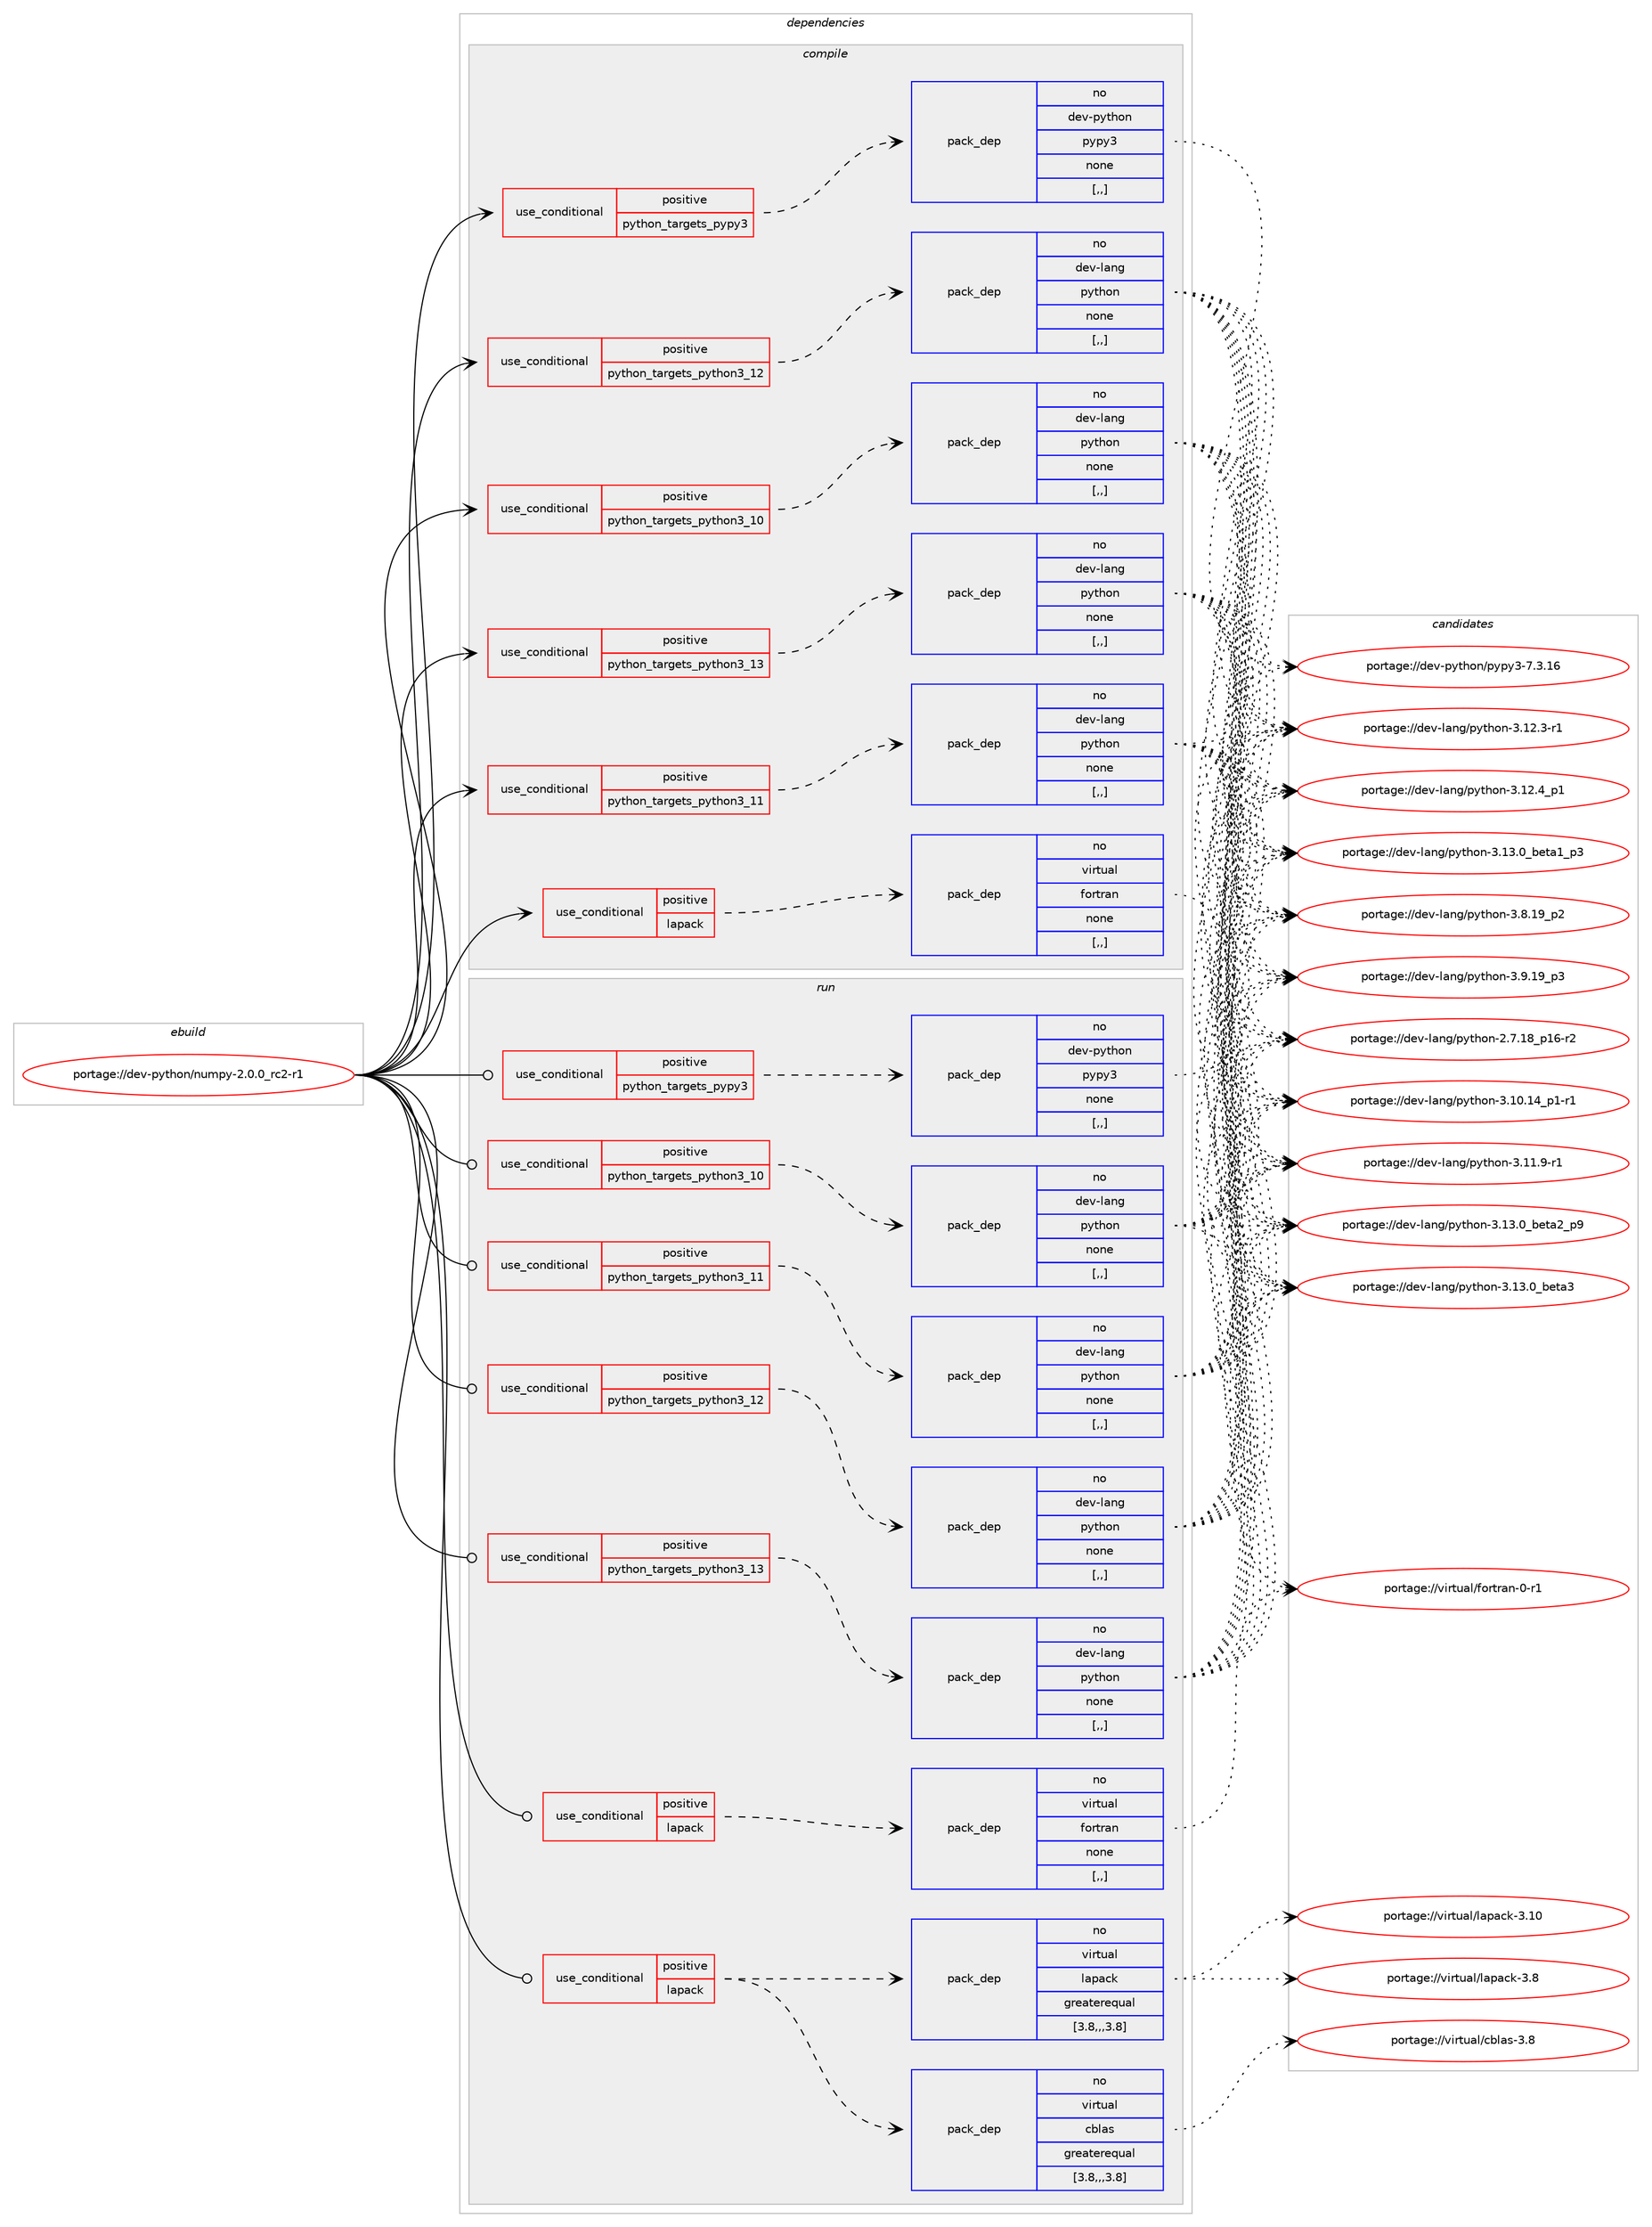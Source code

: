 digraph prolog {

# *************
# Graph options
# *************

newrank=true;
concentrate=true;
compound=true;
graph [rankdir=LR,fontname=Helvetica,fontsize=10,ranksep=1.5];#, ranksep=2.5, nodesep=0.2];
edge  [arrowhead=vee];
node  [fontname=Helvetica,fontsize=10];

# **********
# The ebuild
# **********

subgraph cluster_leftcol {
color=gray;
rank=same;
label=<<i>ebuild</i>>;
id [label="portage://dev-python/numpy-2.0.0_rc2-r1", color=red, width=4, href="../dev-python/numpy-2.0.0_rc2-r1.svg"];
}

# ****************
# The dependencies
# ****************

subgraph cluster_midcol {
color=gray;
label=<<i>dependencies</i>>;
subgraph cluster_compile {
fillcolor="#eeeeee";
style=filled;
label=<<i>compile</i>>;
subgraph cond34389 {
dependency149275 [label=<<TABLE BORDER="0" CELLBORDER="1" CELLSPACING="0" CELLPADDING="4"><TR><TD ROWSPAN="3" CELLPADDING="10">use_conditional</TD></TR><TR><TD>positive</TD></TR><TR><TD>lapack</TD></TR></TABLE>>, shape=none, color=red];
subgraph pack113671 {
dependency149276 [label=<<TABLE BORDER="0" CELLBORDER="1" CELLSPACING="0" CELLPADDING="4" WIDTH="220"><TR><TD ROWSPAN="6" CELLPADDING="30">pack_dep</TD></TR><TR><TD WIDTH="110">no</TD></TR><TR><TD>virtual</TD></TR><TR><TD>fortran</TD></TR><TR><TD>none</TD></TR><TR><TD>[,,]</TD></TR></TABLE>>, shape=none, color=blue];
}
dependency149275:e -> dependency149276:w [weight=20,style="dashed",arrowhead="vee"];
}
id:e -> dependency149275:w [weight=20,style="solid",arrowhead="vee"];
subgraph cond34390 {
dependency149277 [label=<<TABLE BORDER="0" CELLBORDER="1" CELLSPACING="0" CELLPADDING="4"><TR><TD ROWSPAN="3" CELLPADDING="10">use_conditional</TD></TR><TR><TD>positive</TD></TR><TR><TD>python_targets_pypy3</TD></TR></TABLE>>, shape=none, color=red];
subgraph pack113672 {
dependency149278 [label=<<TABLE BORDER="0" CELLBORDER="1" CELLSPACING="0" CELLPADDING="4" WIDTH="220"><TR><TD ROWSPAN="6" CELLPADDING="30">pack_dep</TD></TR><TR><TD WIDTH="110">no</TD></TR><TR><TD>dev-python</TD></TR><TR><TD>pypy3</TD></TR><TR><TD>none</TD></TR><TR><TD>[,,]</TD></TR></TABLE>>, shape=none, color=blue];
}
dependency149277:e -> dependency149278:w [weight=20,style="dashed",arrowhead="vee"];
}
id:e -> dependency149277:w [weight=20,style="solid",arrowhead="vee"];
subgraph cond34391 {
dependency149279 [label=<<TABLE BORDER="0" CELLBORDER="1" CELLSPACING="0" CELLPADDING="4"><TR><TD ROWSPAN="3" CELLPADDING="10">use_conditional</TD></TR><TR><TD>positive</TD></TR><TR><TD>python_targets_python3_10</TD></TR></TABLE>>, shape=none, color=red];
subgraph pack113673 {
dependency149280 [label=<<TABLE BORDER="0" CELLBORDER="1" CELLSPACING="0" CELLPADDING="4" WIDTH="220"><TR><TD ROWSPAN="6" CELLPADDING="30">pack_dep</TD></TR><TR><TD WIDTH="110">no</TD></TR><TR><TD>dev-lang</TD></TR><TR><TD>python</TD></TR><TR><TD>none</TD></TR><TR><TD>[,,]</TD></TR></TABLE>>, shape=none, color=blue];
}
dependency149279:e -> dependency149280:w [weight=20,style="dashed",arrowhead="vee"];
}
id:e -> dependency149279:w [weight=20,style="solid",arrowhead="vee"];
subgraph cond34392 {
dependency149281 [label=<<TABLE BORDER="0" CELLBORDER="1" CELLSPACING="0" CELLPADDING="4"><TR><TD ROWSPAN="3" CELLPADDING="10">use_conditional</TD></TR><TR><TD>positive</TD></TR><TR><TD>python_targets_python3_11</TD></TR></TABLE>>, shape=none, color=red];
subgraph pack113674 {
dependency149282 [label=<<TABLE BORDER="0" CELLBORDER="1" CELLSPACING="0" CELLPADDING="4" WIDTH="220"><TR><TD ROWSPAN="6" CELLPADDING="30">pack_dep</TD></TR><TR><TD WIDTH="110">no</TD></TR><TR><TD>dev-lang</TD></TR><TR><TD>python</TD></TR><TR><TD>none</TD></TR><TR><TD>[,,]</TD></TR></TABLE>>, shape=none, color=blue];
}
dependency149281:e -> dependency149282:w [weight=20,style="dashed",arrowhead="vee"];
}
id:e -> dependency149281:w [weight=20,style="solid",arrowhead="vee"];
subgraph cond34393 {
dependency149283 [label=<<TABLE BORDER="0" CELLBORDER="1" CELLSPACING="0" CELLPADDING="4"><TR><TD ROWSPAN="3" CELLPADDING="10">use_conditional</TD></TR><TR><TD>positive</TD></TR><TR><TD>python_targets_python3_12</TD></TR></TABLE>>, shape=none, color=red];
subgraph pack113675 {
dependency149284 [label=<<TABLE BORDER="0" CELLBORDER="1" CELLSPACING="0" CELLPADDING="4" WIDTH="220"><TR><TD ROWSPAN="6" CELLPADDING="30">pack_dep</TD></TR><TR><TD WIDTH="110">no</TD></TR><TR><TD>dev-lang</TD></TR><TR><TD>python</TD></TR><TR><TD>none</TD></TR><TR><TD>[,,]</TD></TR></TABLE>>, shape=none, color=blue];
}
dependency149283:e -> dependency149284:w [weight=20,style="dashed",arrowhead="vee"];
}
id:e -> dependency149283:w [weight=20,style="solid",arrowhead="vee"];
subgraph cond34394 {
dependency149285 [label=<<TABLE BORDER="0" CELLBORDER="1" CELLSPACING="0" CELLPADDING="4"><TR><TD ROWSPAN="3" CELLPADDING="10">use_conditional</TD></TR><TR><TD>positive</TD></TR><TR><TD>python_targets_python3_13</TD></TR></TABLE>>, shape=none, color=red];
subgraph pack113676 {
dependency149286 [label=<<TABLE BORDER="0" CELLBORDER="1" CELLSPACING="0" CELLPADDING="4" WIDTH="220"><TR><TD ROWSPAN="6" CELLPADDING="30">pack_dep</TD></TR><TR><TD WIDTH="110">no</TD></TR><TR><TD>dev-lang</TD></TR><TR><TD>python</TD></TR><TR><TD>none</TD></TR><TR><TD>[,,]</TD></TR></TABLE>>, shape=none, color=blue];
}
dependency149285:e -> dependency149286:w [weight=20,style="dashed",arrowhead="vee"];
}
id:e -> dependency149285:w [weight=20,style="solid",arrowhead="vee"];
}
subgraph cluster_compileandrun {
fillcolor="#eeeeee";
style=filled;
label=<<i>compile and run</i>>;
}
subgraph cluster_run {
fillcolor="#eeeeee";
style=filled;
label=<<i>run</i>>;
subgraph cond34395 {
dependency149287 [label=<<TABLE BORDER="0" CELLBORDER="1" CELLSPACING="0" CELLPADDING="4"><TR><TD ROWSPAN="3" CELLPADDING="10">use_conditional</TD></TR><TR><TD>positive</TD></TR><TR><TD>lapack</TD></TR></TABLE>>, shape=none, color=red];
subgraph pack113677 {
dependency149288 [label=<<TABLE BORDER="0" CELLBORDER="1" CELLSPACING="0" CELLPADDING="4" WIDTH="220"><TR><TD ROWSPAN="6" CELLPADDING="30">pack_dep</TD></TR><TR><TD WIDTH="110">no</TD></TR><TR><TD>virtual</TD></TR><TR><TD>cblas</TD></TR><TR><TD>greaterequal</TD></TR><TR><TD>[3.8,,,3.8]</TD></TR></TABLE>>, shape=none, color=blue];
}
dependency149287:e -> dependency149288:w [weight=20,style="dashed",arrowhead="vee"];
subgraph pack113678 {
dependency149289 [label=<<TABLE BORDER="0" CELLBORDER="1" CELLSPACING="0" CELLPADDING="4" WIDTH="220"><TR><TD ROWSPAN="6" CELLPADDING="30">pack_dep</TD></TR><TR><TD WIDTH="110">no</TD></TR><TR><TD>virtual</TD></TR><TR><TD>lapack</TD></TR><TR><TD>greaterequal</TD></TR><TR><TD>[3.8,,,3.8]</TD></TR></TABLE>>, shape=none, color=blue];
}
dependency149287:e -> dependency149289:w [weight=20,style="dashed",arrowhead="vee"];
}
id:e -> dependency149287:w [weight=20,style="solid",arrowhead="odot"];
subgraph cond34396 {
dependency149290 [label=<<TABLE BORDER="0" CELLBORDER="1" CELLSPACING="0" CELLPADDING="4"><TR><TD ROWSPAN="3" CELLPADDING="10">use_conditional</TD></TR><TR><TD>positive</TD></TR><TR><TD>lapack</TD></TR></TABLE>>, shape=none, color=red];
subgraph pack113679 {
dependency149291 [label=<<TABLE BORDER="0" CELLBORDER="1" CELLSPACING="0" CELLPADDING="4" WIDTH="220"><TR><TD ROWSPAN="6" CELLPADDING="30">pack_dep</TD></TR><TR><TD WIDTH="110">no</TD></TR><TR><TD>virtual</TD></TR><TR><TD>fortran</TD></TR><TR><TD>none</TD></TR><TR><TD>[,,]</TD></TR></TABLE>>, shape=none, color=blue];
}
dependency149290:e -> dependency149291:w [weight=20,style="dashed",arrowhead="vee"];
}
id:e -> dependency149290:w [weight=20,style="solid",arrowhead="odot"];
subgraph cond34397 {
dependency149292 [label=<<TABLE BORDER="0" CELLBORDER="1" CELLSPACING="0" CELLPADDING="4"><TR><TD ROWSPAN="3" CELLPADDING="10">use_conditional</TD></TR><TR><TD>positive</TD></TR><TR><TD>python_targets_pypy3</TD></TR></TABLE>>, shape=none, color=red];
subgraph pack113680 {
dependency149293 [label=<<TABLE BORDER="0" CELLBORDER="1" CELLSPACING="0" CELLPADDING="4" WIDTH="220"><TR><TD ROWSPAN="6" CELLPADDING="30">pack_dep</TD></TR><TR><TD WIDTH="110">no</TD></TR><TR><TD>dev-python</TD></TR><TR><TD>pypy3</TD></TR><TR><TD>none</TD></TR><TR><TD>[,,]</TD></TR></TABLE>>, shape=none, color=blue];
}
dependency149292:e -> dependency149293:w [weight=20,style="dashed",arrowhead="vee"];
}
id:e -> dependency149292:w [weight=20,style="solid",arrowhead="odot"];
subgraph cond34398 {
dependency149294 [label=<<TABLE BORDER="0" CELLBORDER="1" CELLSPACING="0" CELLPADDING="4"><TR><TD ROWSPAN="3" CELLPADDING="10">use_conditional</TD></TR><TR><TD>positive</TD></TR><TR><TD>python_targets_python3_10</TD></TR></TABLE>>, shape=none, color=red];
subgraph pack113681 {
dependency149295 [label=<<TABLE BORDER="0" CELLBORDER="1" CELLSPACING="0" CELLPADDING="4" WIDTH="220"><TR><TD ROWSPAN="6" CELLPADDING="30">pack_dep</TD></TR><TR><TD WIDTH="110">no</TD></TR><TR><TD>dev-lang</TD></TR><TR><TD>python</TD></TR><TR><TD>none</TD></TR><TR><TD>[,,]</TD></TR></TABLE>>, shape=none, color=blue];
}
dependency149294:e -> dependency149295:w [weight=20,style="dashed",arrowhead="vee"];
}
id:e -> dependency149294:w [weight=20,style="solid",arrowhead="odot"];
subgraph cond34399 {
dependency149296 [label=<<TABLE BORDER="0" CELLBORDER="1" CELLSPACING="0" CELLPADDING="4"><TR><TD ROWSPAN="3" CELLPADDING="10">use_conditional</TD></TR><TR><TD>positive</TD></TR><TR><TD>python_targets_python3_11</TD></TR></TABLE>>, shape=none, color=red];
subgraph pack113682 {
dependency149297 [label=<<TABLE BORDER="0" CELLBORDER="1" CELLSPACING="0" CELLPADDING="4" WIDTH="220"><TR><TD ROWSPAN="6" CELLPADDING="30">pack_dep</TD></TR><TR><TD WIDTH="110">no</TD></TR><TR><TD>dev-lang</TD></TR><TR><TD>python</TD></TR><TR><TD>none</TD></TR><TR><TD>[,,]</TD></TR></TABLE>>, shape=none, color=blue];
}
dependency149296:e -> dependency149297:w [weight=20,style="dashed",arrowhead="vee"];
}
id:e -> dependency149296:w [weight=20,style="solid",arrowhead="odot"];
subgraph cond34400 {
dependency149298 [label=<<TABLE BORDER="0" CELLBORDER="1" CELLSPACING="0" CELLPADDING="4"><TR><TD ROWSPAN="3" CELLPADDING="10">use_conditional</TD></TR><TR><TD>positive</TD></TR><TR><TD>python_targets_python3_12</TD></TR></TABLE>>, shape=none, color=red];
subgraph pack113683 {
dependency149299 [label=<<TABLE BORDER="0" CELLBORDER="1" CELLSPACING="0" CELLPADDING="4" WIDTH="220"><TR><TD ROWSPAN="6" CELLPADDING="30">pack_dep</TD></TR><TR><TD WIDTH="110">no</TD></TR><TR><TD>dev-lang</TD></TR><TR><TD>python</TD></TR><TR><TD>none</TD></TR><TR><TD>[,,]</TD></TR></TABLE>>, shape=none, color=blue];
}
dependency149298:e -> dependency149299:w [weight=20,style="dashed",arrowhead="vee"];
}
id:e -> dependency149298:w [weight=20,style="solid",arrowhead="odot"];
subgraph cond34401 {
dependency149300 [label=<<TABLE BORDER="0" CELLBORDER="1" CELLSPACING="0" CELLPADDING="4"><TR><TD ROWSPAN="3" CELLPADDING="10">use_conditional</TD></TR><TR><TD>positive</TD></TR><TR><TD>python_targets_python3_13</TD></TR></TABLE>>, shape=none, color=red];
subgraph pack113684 {
dependency149301 [label=<<TABLE BORDER="0" CELLBORDER="1" CELLSPACING="0" CELLPADDING="4" WIDTH="220"><TR><TD ROWSPAN="6" CELLPADDING="30">pack_dep</TD></TR><TR><TD WIDTH="110">no</TD></TR><TR><TD>dev-lang</TD></TR><TR><TD>python</TD></TR><TR><TD>none</TD></TR><TR><TD>[,,]</TD></TR></TABLE>>, shape=none, color=blue];
}
dependency149300:e -> dependency149301:w [weight=20,style="dashed",arrowhead="vee"];
}
id:e -> dependency149300:w [weight=20,style="solid",arrowhead="odot"];
}
}

# **************
# The candidates
# **************

subgraph cluster_choices {
rank=same;
color=gray;
label=<<i>candidates</i>>;

subgraph choice113671 {
color=black;
nodesep=1;
choice11810511411611797108471021111141161149711045484511449 [label="portage://virtual/fortran-0-r1", color=red, width=4,href="../virtual/fortran-0-r1.svg"];
dependency149276:e -> choice11810511411611797108471021111141161149711045484511449:w [style=dotted,weight="100"];
}
subgraph choice113672 {
color=black;
nodesep=1;
choice10010111845112121116104111110471121211121215145554651464954 [label="portage://dev-python/pypy3-7.3.16", color=red, width=4,href="../dev-python/pypy3-7.3.16.svg"];
dependency149278:e -> choice10010111845112121116104111110471121211121215145554651464954:w [style=dotted,weight="100"];
}
subgraph choice113673 {
color=black;
nodesep=1;
choice100101118451089711010347112121116104111110455046554649569511249544511450 [label="portage://dev-lang/python-2.7.18_p16-r2", color=red, width=4,href="../dev-lang/python-2.7.18_p16-r2.svg"];
choice100101118451089711010347112121116104111110455146494846495295112494511449 [label="portage://dev-lang/python-3.10.14_p1-r1", color=red, width=4,href="../dev-lang/python-3.10.14_p1-r1.svg"];
choice100101118451089711010347112121116104111110455146494946574511449 [label="portage://dev-lang/python-3.11.9-r1", color=red, width=4,href="../dev-lang/python-3.11.9-r1.svg"];
choice100101118451089711010347112121116104111110455146495046514511449 [label="portage://dev-lang/python-3.12.3-r1", color=red, width=4,href="../dev-lang/python-3.12.3-r1.svg"];
choice100101118451089711010347112121116104111110455146495046529511249 [label="portage://dev-lang/python-3.12.4_p1", color=red, width=4,href="../dev-lang/python-3.12.4_p1.svg"];
choice10010111845108971101034711212111610411111045514649514648959810111697499511251 [label="portage://dev-lang/python-3.13.0_beta1_p3", color=red, width=4,href="../dev-lang/python-3.13.0_beta1_p3.svg"];
choice10010111845108971101034711212111610411111045514649514648959810111697509511257 [label="portage://dev-lang/python-3.13.0_beta2_p9", color=red, width=4,href="../dev-lang/python-3.13.0_beta2_p9.svg"];
choice1001011184510897110103471121211161041111104551464951464895981011169751 [label="portage://dev-lang/python-3.13.0_beta3", color=red, width=4,href="../dev-lang/python-3.13.0_beta3.svg"];
choice100101118451089711010347112121116104111110455146564649579511250 [label="portage://dev-lang/python-3.8.19_p2", color=red, width=4,href="../dev-lang/python-3.8.19_p2.svg"];
choice100101118451089711010347112121116104111110455146574649579511251 [label="portage://dev-lang/python-3.9.19_p3", color=red, width=4,href="../dev-lang/python-3.9.19_p3.svg"];
dependency149280:e -> choice100101118451089711010347112121116104111110455046554649569511249544511450:w [style=dotted,weight="100"];
dependency149280:e -> choice100101118451089711010347112121116104111110455146494846495295112494511449:w [style=dotted,weight="100"];
dependency149280:e -> choice100101118451089711010347112121116104111110455146494946574511449:w [style=dotted,weight="100"];
dependency149280:e -> choice100101118451089711010347112121116104111110455146495046514511449:w [style=dotted,weight="100"];
dependency149280:e -> choice100101118451089711010347112121116104111110455146495046529511249:w [style=dotted,weight="100"];
dependency149280:e -> choice10010111845108971101034711212111610411111045514649514648959810111697499511251:w [style=dotted,weight="100"];
dependency149280:e -> choice10010111845108971101034711212111610411111045514649514648959810111697509511257:w [style=dotted,weight="100"];
dependency149280:e -> choice1001011184510897110103471121211161041111104551464951464895981011169751:w [style=dotted,weight="100"];
dependency149280:e -> choice100101118451089711010347112121116104111110455146564649579511250:w [style=dotted,weight="100"];
dependency149280:e -> choice100101118451089711010347112121116104111110455146574649579511251:w [style=dotted,weight="100"];
}
subgraph choice113674 {
color=black;
nodesep=1;
choice100101118451089711010347112121116104111110455046554649569511249544511450 [label="portage://dev-lang/python-2.7.18_p16-r2", color=red, width=4,href="../dev-lang/python-2.7.18_p16-r2.svg"];
choice100101118451089711010347112121116104111110455146494846495295112494511449 [label="portage://dev-lang/python-3.10.14_p1-r1", color=red, width=4,href="../dev-lang/python-3.10.14_p1-r1.svg"];
choice100101118451089711010347112121116104111110455146494946574511449 [label="portage://dev-lang/python-3.11.9-r1", color=red, width=4,href="../dev-lang/python-3.11.9-r1.svg"];
choice100101118451089711010347112121116104111110455146495046514511449 [label="portage://dev-lang/python-3.12.3-r1", color=red, width=4,href="../dev-lang/python-3.12.3-r1.svg"];
choice100101118451089711010347112121116104111110455146495046529511249 [label="portage://dev-lang/python-3.12.4_p1", color=red, width=4,href="../dev-lang/python-3.12.4_p1.svg"];
choice10010111845108971101034711212111610411111045514649514648959810111697499511251 [label="portage://dev-lang/python-3.13.0_beta1_p3", color=red, width=4,href="../dev-lang/python-3.13.0_beta1_p3.svg"];
choice10010111845108971101034711212111610411111045514649514648959810111697509511257 [label="portage://dev-lang/python-3.13.0_beta2_p9", color=red, width=4,href="../dev-lang/python-3.13.0_beta2_p9.svg"];
choice1001011184510897110103471121211161041111104551464951464895981011169751 [label="portage://dev-lang/python-3.13.0_beta3", color=red, width=4,href="../dev-lang/python-3.13.0_beta3.svg"];
choice100101118451089711010347112121116104111110455146564649579511250 [label="portage://dev-lang/python-3.8.19_p2", color=red, width=4,href="../dev-lang/python-3.8.19_p2.svg"];
choice100101118451089711010347112121116104111110455146574649579511251 [label="portage://dev-lang/python-3.9.19_p3", color=red, width=4,href="../dev-lang/python-3.9.19_p3.svg"];
dependency149282:e -> choice100101118451089711010347112121116104111110455046554649569511249544511450:w [style=dotted,weight="100"];
dependency149282:e -> choice100101118451089711010347112121116104111110455146494846495295112494511449:w [style=dotted,weight="100"];
dependency149282:e -> choice100101118451089711010347112121116104111110455146494946574511449:w [style=dotted,weight="100"];
dependency149282:e -> choice100101118451089711010347112121116104111110455146495046514511449:w [style=dotted,weight="100"];
dependency149282:e -> choice100101118451089711010347112121116104111110455146495046529511249:w [style=dotted,weight="100"];
dependency149282:e -> choice10010111845108971101034711212111610411111045514649514648959810111697499511251:w [style=dotted,weight="100"];
dependency149282:e -> choice10010111845108971101034711212111610411111045514649514648959810111697509511257:w [style=dotted,weight="100"];
dependency149282:e -> choice1001011184510897110103471121211161041111104551464951464895981011169751:w [style=dotted,weight="100"];
dependency149282:e -> choice100101118451089711010347112121116104111110455146564649579511250:w [style=dotted,weight="100"];
dependency149282:e -> choice100101118451089711010347112121116104111110455146574649579511251:w [style=dotted,weight="100"];
}
subgraph choice113675 {
color=black;
nodesep=1;
choice100101118451089711010347112121116104111110455046554649569511249544511450 [label="portage://dev-lang/python-2.7.18_p16-r2", color=red, width=4,href="../dev-lang/python-2.7.18_p16-r2.svg"];
choice100101118451089711010347112121116104111110455146494846495295112494511449 [label="portage://dev-lang/python-3.10.14_p1-r1", color=red, width=4,href="../dev-lang/python-3.10.14_p1-r1.svg"];
choice100101118451089711010347112121116104111110455146494946574511449 [label="portage://dev-lang/python-3.11.9-r1", color=red, width=4,href="../dev-lang/python-3.11.9-r1.svg"];
choice100101118451089711010347112121116104111110455146495046514511449 [label="portage://dev-lang/python-3.12.3-r1", color=red, width=4,href="../dev-lang/python-3.12.3-r1.svg"];
choice100101118451089711010347112121116104111110455146495046529511249 [label="portage://dev-lang/python-3.12.4_p1", color=red, width=4,href="../dev-lang/python-3.12.4_p1.svg"];
choice10010111845108971101034711212111610411111045514649514648959810111697499511251 [label="portage://dev-lang/python-3.13.0_beta1_p3", color=red, width=4,href="../dev-lang/python-3.13.0_beta1_p3.svg"];
choice10010111845108971101034711212111610411111045514649514648959810111697509511257 [label="portage://dev-lang/python-3.13.0_beta2_p9", color=red, width=4,href="../dev-lang/python-3.13.0_beta2_p9.svg"];
choice1001011184510897110103471121211161041111104551464951464895981011169751 [label="portage://dev-lang/python-3.13.0_beta3", color=red, width=4,href="../dev-lang/python-3.13.0_beta3.svg"];
choice100101118451089711010347112121116104111110455146564649579511250 [label="portage://dev-lang/python-3.8.19_p2", color=red, width=4,href="../dev-lang/python-3.8.19_p2.svg"];
choice100101118451089711010347112121116104111110455146574649579511251 [label="portage://dev-lang/python-3.9.19_p3", color=red, width=4,href="../dev-lang/python-3.9.19_p3.svg"];
dependency149284:e -> choice100101118451089711010347112121116104111110455046554649569511249544511450:w [style=dotted,weight="100"];
dependency149284:e -> choice100101118451089711010347112121116104111110455146494846495295112494511449:w [style=dotted,weight="100"];
dependency149284:e -> choice100101118451089711010347112121116104111110455146494946574511449:w [style=dotted,weight="100"];
dependency149284:e -> choice100101118451089711010347112121116104111110455146495046514511449:w [style=dotted,weight="100"];
dependency149284:e -> choice100101118451089711010347112121116104111110455146495046529511249:w [style=dotted,weight="100"];
dependency149284:e -> choice10010111845108971101034711212111610411111045514649514648959810111697499511251:w [style=dotted,weight="100"];
dependency149284:e -> choice10010111845108971101034711212111610411111045514649514648959810111697509511257:w [style=dotted,weight="100"];
dependency149284:e -> choice1001011184510897110103471121211161041111104551464951464895981011169751:w [style=dotted,weight="100"];
dependency149284:e -> choice100101118451089711010347112121116104111110455146564649579511250:w [style=dotted,weight="100"];
dependency149284:e -> choice100101118451089711010347112121116104111110455146574649579511251:w [style=dotted,weight="100"];
}
subgraph choice113676 {
color=black;
nodesep=1;
choice100101118451089711010347112121116104111110455046554649569511249544511450 [label="portage://dev-lang/python-2.7.18_p16-r2", color=red, width=4,href="../dev-lang/python-2.7.18_p16-r2.svg"];
choice100101118451089711010347112121116104111110455146494846495295112494511449 [label="portage://dev-lang/python-3.10.14_p1-r1", color=red, width=4,href="../dev-lang/python-3.10.14_p1-r1.svg"];
choice100101118451089711010347112121116104111110455146494946574511449 [label="portage://dev-lang/python-3.11.9-r1", color=red, width=4,href="../dev-lang/python-3.11.9-r1.svg"];
choice100101118451089711010347112121116104111110455146495046514511449 [label="portage://dev-lang/python-3.12.3-r1", color=red, width=4,href="../dev-lang/python-3.12.3-r1.svg"];
choice100101118451089711010347112121116104111110455146495046529511249 [label="portage://dev-lang/python-3.12.4_p1", color=red, width=4,href="../dev-lang/python-3.12.4_p1.svg"];
choice10010111845108971101034711212111610411111045514649514648959810111697499511251 [label="portage://dev-lang/python-3.13.0_beta1_p3", color=red, width=4,href="../dev-lang/python-3.13.0_beta1_p3.svg"];
choice10010111845108971101034711212111610411111045514649514648959810111697509511257 [label="portage://dev-lang/python-3.13.0_beta2_p9", color=red, width=4,href="../dev-lang/python-3.13.0_beta2_p9.svg"];
choice1001011184510897110103471121211161041111104551464951464895981011169751 [label="portage://dev-lang/python-3.13.0_beta3", color=red, width=4,href="../dev-lang/python-3.13.0_beta3.svg"];
choice100101118451089711010347112121116104111110455146564649579511250 [label="portage://dev-lang/python-3.8.19_p2", color=red, width=4,href="../dev-lang/python-3.8.19_p2.svg"];
choice100101118451089711010347112121116104111110455146574649579511251 [label="portage://dev-lang/python-3.9.19_p3", color=red, width=4,href="../dev-lang/python-3.9.19_p3.svg"];
dependency149286:e -> choice100101118451089711010347112121116104111110455046554649569511249544511450:w [style=dotted,weight="100"];
dependency149286:e -> choice100101118451089711010347112121116104111110455146494846495295112494511449:w [style=dotted,weight="100"];
dependency149286:e -> choice100101118451089711010347112121116104111110455146494946574511449:w [style=dotted,weight="100"];
dependency149286:e -> choice100101118451089711010347112121116104111110455146495046514511449:w [style=dotted,weight="100"];
dependency149286:e -> choice100101118451089711010347112121116104111110455146495046529511249:w [style=dotted,weight="100"];
dependency149286:e -> choice10010111845108971101034711212111610411111045514649514648959810111697499511251:w [style=dotted,weight="100"];
dependency149286:e -> choice10010111845108971101034711212111610411111045514649514648959810111697509511257:w [style=dotted,weight="100"];
dependency149286:e -> choice1001011184510897110103471121211161041111104551464951464895981011169751:w [style=dotted,weight="100"];
dependency149286:e -> choice100101118451089711010347112121116104111110455146564649579511250:w [style=dotted,weight="100"];
dependency149286:e -> choice100101118451089711010347112121116104111110455146574649579511251:w [style=dotted,weight="100"];
}
subgraph choice113677 {
color=black;
nodesep=1;
choice118105114116117971084799981089711545514656 [label="portage://virtual/cblas-3.8", color=red, width=4,href="../virtual/cblas-3.8.svg"];
dependency149288:e -> choice118105114116117971084799981089711545514656:w [style=dotted,weight="100"];
}
subgraph choice113678 {
color=black;
nodesep=1;
choice11810511411611797108471089711297991074551464948 [label="portage://virtual/lapack-3.10", color=red, width=4,href="../virtual/lapack-3.10.svg"];
choice118105114116117971084710897112979910745514656 [label="portage://virtual/lapack-3.8", color=red, width=4,href="../virtual/lapack-3.8.svg"];
dependency149289:e -> choice11810511411611797108471089711297991074551464948:w [style=dotted,weight="100"];
dependency149289:e -> choice118105114116117971084710897112979910745514656:w [style=dotted,weight="100"];
}
subgraph choice113679 {
color=black;
nodesep=1;
choice11810511411611797108471021111141161149711045484511449 [label="portage://virtual/fortran-0-r1", color=red, width=4,href="../virtual/fortran-0-r1.svg"];
dependency149291:e -> choice11810511411611797108471021111141161149711045484511449:w [style=dotted,weight="100"];
}
subgraph choice113680 {
color=black;
nodesep=1;
choice10010111845112121116104111110471121211121215145554651464954 [label="portage://dev-python/pypy3-7.3.16", color=red, width=4,href="../dev-python/pypy3-7.3.16.svg"];
dependency149293:e -> choice10010111845112121116104111110471121211121215145554651464954:w [style=dotted,weight="100"];
}
subgraph choice113681 {
color=black;
nodesep=1;
choice100101118451089711010347112121116104111110455046554649569511249544511450 [label="portage://dev-lang/python-2.7.18_p16-r2", color=red, width=4,href="../dev-lang/python-2.7.18_p16-r2.svg"];
choice100101118451089711010347112121116104111110455146494846495295112494511449 [label="portage://dev-lang/python-3.10.14_p1-r1", color=red, width=4,href="../dev-lang/python-3.10.14_p1-r1.svg"];
choice100101118451089711010347112121116104111110455146494946574511449 [label="portage://dev-lang/python-3.11.9-r1", color=red, width=4,href="../dev-lang/python-3.11.9-r1.svg"];
choice100101118451089711010347112121116104111110455146495046514511449 [label="portage://dev-lang/python-3.12.3-r1", color=red, width=4,href="../dev-lang/python-3.12.3-r1.svg"];
choice100101118451089711010347112121116104111110455146495046529511249 [label="portage://dev-lang/python-3.12.4_p1", color=red, width=4,href="../dev-lang/python-3.12.4_p1.svg"];
choice10010111845108971101034711212111610411111045514649514648959810111697499511251 [label="portage://dev-lang/python-3.13.0_beta1_p3", color=red, width=4,href="../dev-lang/python-3.13.0_beta1_p3.svg"];
choice10010111845108971101034711212111610411111045514649514648959810111697509511257 [label="portage://dev-lang/python-3.13.0_beta2_p9", color=red, width=4,href="../dev-lang/python-3.13.0_beta2_p9.svg"];
choice1001011184510897110103471121211161041111104551464951464895981011169751 [label="portage://dev-lang/python-3.13.0_beta3", color=red, width=4,href="../dev-lang/python-3.13.0_beta3.svg"];
choice100101118451089711010347112121116104111110455146564649579511250 [label="portage://dev-lang/python-3.8.19_p2", color=red, width=4,href="../dev-lang/python-3.8.19_p2.svg"];
choice100101118451089711010347112121116104111110455146574649579511251 [label="portage://dev-lang/python-3.9.19_p3", color=red, width=4,href="../dev-lang/python-3.9.19_p3.svg"];
dependency149295:e -> choice100101118451089711010347112121116104111110455046554649569511249544511450:w [style=dotted,weight="100"];
dependency149295:e -> choice100101118451089711010347112121116104111110455146494846495295112494511449:w [style=dotted,weight="100"];
dependency149295:e -> choice100101118451089711010347112121116104111110455146494946574511449:w [style=dotted,weight="100"];
dependency149295:e -> choice100101118451089711010347112121116104111110455146495046514511449:w [style=dotted,weight="100"];
dependency149295:e -> choice100101118451089711010347112121116104111110455146495046529511249:w [style=dotted,weight="100"];
dependency149295:e -> choice10010111845108971101034711212111610411111045514649514648959810111697499511251:w [style=dotted,weight="100"];
dependency149295:e -> choice10010111845108971101034711212111610411111045514649514648959810111697509511257:w [style=dotted,weight="100"];
dependency149295:e -> choice1001011184510897110103471121211161041111104551464951464895981011169751:w [style=dotted,weight="100"];
dependency149295:e -> choice100101118451089711010347112121116104111110455146564649579511250:w [style=dotted,weight="100"];
dependency149295:e -> choice100101118451089711010347112121116104111110455146574649579511251:w [style=dotted,weight="100"];
}
subgraph choice113682 {
color=black;
nodesep=1;
choice100101118451089711010347112121116104111110455046554649569511249544511450 [label="portage://dev-lang/python-2.7.18_p16-r2", color=red, width=4,href="../dev-lang/python-2.7.18_p16-r2.svg"];
choice100101118451089711010347112121116104111110455146494846495295112494511449 [label="portage://dev-lang/python-3.10.14_p1-r1", color=red, width=4,href="../dev-lang/python-3.10.14_p1-r1.svg"];
choice100101118451089711010347112121116104111110455146494946574511449 [label="portage://dev-lang/python-3.11.9-r1", color=red, width=4,href="../dev-lang/python-3.11.9-r1.svg"];
choice100101118451089711010347112121116104111110455146495046514511449 [label="portage://dev-lang/python-3.12.3-r1", color=red, width=4,href="../dev-lang/python-3.12.3-r1.svg"];
choice100101118451089711010347112121116104111110455146495046529511249 [label="portage://dev-lang/python-3.12.4_p1", color=red, width=4,href="../dev-lang/python-3.12.4_p1.svg"];
choice10010111845108971101034711212111610411111045514649514648959810111697499511251 [label="portage://dev-lang/python-3.13.0_beta1_p3", color=red, width=4,href="../dev-lang/python-3.13.0_beta1_p3.svg"];
choice10010111845108971101034711212111610411111045514649514648959810111697509511257 [label="portage://dev-lang/python-3.13.0_beta2_p9", color=red, width=4,href="../dev-lang/python-3.13.0_beta2_p9.svg"];
choice1001011184510897110103471121211161041111104551464951464895981011169751 [label="portage://dev-lang/python-3.13.0_beta3", color=red, width=4,href="../dev-lang/python-3.13.0_beta3.svg"];
choice100101118451089711010347112121116104111110455146564649579511250 [label="portage://dev-lang/python-3.8.19_p2", color=red, width=4,href="../dev-lang/python-3.8.19_p2.svg"];
choice100101118451089711010347112121116104111110455146574649579511251 [label="portage://dev-lang/python-3.9.19_p3", color=red, width=4,href="../dev-lang/python-3.9.19_p3.svg"];
dependency149297:e -> choice100101118451089711010347112121116104111110455046554649569511249544511450:w [style=dotted,weight="100"];
dependency149297:e -> choice100101118451089711010347112121116104111110455146494846495295112494511449:w [style=dotted,weight="100"];
dependency149297:e -> choice100101118451089711010347112121116104111110455146494946574511449:w [style=dotted,weight="100"];
dependency149297:e -> choice100101118451089711010347112121116104111110455146495046514511449:w [style=dotted,weight="100"];
dependency149297:e -> choice100101118451089711010347112121116104111110455146495046529511249:w [style=dotted,weight="100"];
dependency149297:e -> choice10010111845108971101034711212111610411111045514649514648959810111697499511251:w [style=dotted,weight="100"];
dependency149297:e -> choice10010111845108971101034711212111610411111045514649514648959810111697509511257:w [style=dotted,weight="100"];
dependency149297:e -> choice1001011184510897110103471121211161041111104551464951464895981011169751:w [style=dotted,weight="100"];
dependency149297:e -> choice100101118451089711010347112121116104111110455146564649579511250:w [style=dotted,weight="100"];
dependency149297:e -> choice100101118451089711010347112121116104111110455146574649579511251:w [style=dotted,weight="100"];
}
subgraph choice113683 {
color=black;
nodesep=1;
choice100101118451089711010347112121116104111110455046554649569511249544511450 [label="portage://dev-lang/python-2.7.18_p16-r2", color=red, width=4,href="../dev-lang/python-2.7.18_p16-r2.svg"];
choice100101118451089711010347112121116104111110455146494846495295112494511449 [label="portage://dev-lang/python-3.10.14_p1-r1", color=red, width=4,href="../dev-lang/python-3.10.14_p1-r1.svg"];
choice100101118451089711010347112121116104111110455146494946574511449 [label="portage://dev-lang/python-3.11.9-r1", color=red, width=4,href="../dev-lang/python-3.11.9-r1.svg"];
choice100101118451089711010347112121116104111110455146495046514511449 [label="portage://dev-lang/python-3.12.3-r1", color=red, width=4,href="../dev-lang/python-3.12.3-r1.svg"];
choice100101118451089711010347112121116104111110455146495046529511249 [label="portage://dev-lang/python-3.12.4_p1", color=red, width=4,href="../dev-lang/python-3.12.4_p1.svg"];
choice10010111845108971101034711212111610411111045514649514648959810111697499511251 [label="portage://dev-lang/python-3.13.0_beta1_p3", color=red, width=4,href="../dev-lang/python-3.13.0_beta1_p3.svg"];
choice10010111845108971101034711212111610411111045514649514648959810111697509511257 [label="portage://dev-lang/python-3.13.0_beta2_p9", color=red, width=4,href="../dev-lang/python-3.13.0_beta2_p9.svg"];
choice1001011184510897110103471121211161041111104551464951464895981011169751 [label="portage://dev-lang/python-3.13.0_beta3", color=red, width=4,href="../dev-lang/python-3.13.0_beta3.svg"];
choice100101118451089711010347112121116104111110455146564649579511250 [label="portage://dev-lang/python-3.8.19_p2", color=red, width=4,href="../dev-lang/python-3.8.19_p2.svg"];
choice100101118451089711010347112121116104111110455146574649579511251 [label="portage://dev-lang/python-3.9.19_p3", color=red, width=4,href="../dev-lang/python-3.9.19_p3.svg"];
dependency149299:e -> choice100101118451089711010347112121116104111110455046554649569511249544511450:w [style=dotted,weight="100"];
dependency149299:e -> choice100101118451089711010347112121116104111110455146494846495295112494511449:w [style=dotted,weight="100"];
dependency149299:e -> choice100101118451089711010347112121116104111110455146494946574511449:w [style=dotted,weight="100"];
dependency149299:e -> choice100101118451089711010347112121116104111110455146495046514511449:w [style=dotted,weight="100"];
dependency149299:e -> choice100101118451089711010347112121116104111110455146495046529511249:w [style=dotted,weight="100"];
dependency149299:e -> choice10010111845108971101034711212111610411111045514649514648959810111697499511251:w [style=dotted,weight="100"];
dependency149299:e -> choice10010111845108971101034711212111610411111045514649514648959810111697509511257:w [style=dotted,weight="100"];
dependency149299:e -> choice1001011184510897110103471121211161041111104551464951464895981011169751:w [style=dotted,weight="100"];
dependency149299:e -> choice100101118451089711010347112121116104111110455146564649579511250:w [style=dotted,weight="100"];
dependency149299:e -> choice100101118451089711010347112121116104111110455146574649579511251:w [style=dotted,weight="100"];
}
subgraph choice113684 {
color=black;
nodesep=1;
choice100101118451089711010347112121116104111110455046554649569511249544511450 [label="portage://dev-lang/python-2.7.18_p16-r2", color=red, width=4,href="../dev-lang/python-2.7.18_p16-r2.svg"];
choice100101118451089711010347112121116104111110455146494846495295112494511449 [label="portage://dev-lang/python-3.10.14_p1-r1", color=red, width=4,href="../dev-lang/python-3.10.14_p1-r1.svg"];
choice100101118451089711010347112121116104111110455146494946574511449 [label="portage://dev-lang/python-3.11.9-r1", color=red, width=4,href="../dev-lang/python-3.11.9-r1.svg"];
choice100101118451089711010347112121116104111110455146495046514511449 [label="portage://dev-lang/python-3.12.3-r1", color=red, width=4,href="../dev-lang/python-3.12.3-r1.svg"];
choice100101118451089711010347112121116104111110455146495046529511249 [label="portage://dev-lang/python-3.12.4_p1", color=red, width=4,href="../dev-lang/python-3.12.4_p1.svg"];
choice10010111845108971101034711212111610411111045514649514648959810111697499511251 [label="portage://dev-lang/python-3.13.0_beta1_p3", color=red, width=4,href="../dev-lang/python-3.13.0_beta1_p3.svg"];
choice10010111845108971101034711212111610411111045514649514648959810111697509511257 [label="portage://dev-lang/python-3.13.0_beta2_p9", color=red, width=4,href="../dev-lang/python-3.13.0_beta2_p9.svg"];
choice1001011184510897110103471121211161041111104551464951464895981011169751 [label="portage://dev-lang/python-3.13.0_beta3", color=red, width=4,href="../dev-lang/python-3.13.0_beta3.svg"];
choice100101118451089711010347112121116104111110455146564649579511250 [label="portage://dev-lang/python-3.8.19_p2", color=red, width=4,href="../dev-lang/python-3.8.19_p2.svg"];
choice100101118451089711010347112121116104111110455146574649579511251 [label="portage://dev-lang/python-3.9.19_p3", color=red, width=4,href="../dev-lang/python-3.9.19_p3.svg"];
dependency149301:e -> choice100101118451089711010347112121116104111110455046554649569511249544511450:w [style=dotted,weight="100"];
dependency149301:e -> choice100101118451089711010347112121116104111110455146494846495295112494511449:w [style=dotted,weight="100"];
dependency149301:e -> choice100101118451089711010347112121116104111110455146494946574511449:w [style=dotted,weight="100"];
dependency149301:e -> choice100101118451089711010347112121116104111110455146495046514511449:w [style=dotted,weight="100"];
dependency149301:e -> choice100101118451089711010347112121116104111110455146495046529511249:w [style=dotted,weight="100"];
dependency149301:e -> choice10010111845108971101034711212111610411111045514649514648959810111697499511251:w [style=dotted,weight="100"];
dependency149301:e -> choice10010111845108971101034711212111610411111045514649514648959810111697509511257:w [style=dotted,weight="100"];
dependency149301:e -> choice1001011184510897110103471121211161041111104551464951464895981011169751:w [style=dotted,weight="100"];
dependency149301:e -> choice100101118451089711010347112121116104111110455146564649579511250:w [style=dotted,weight="100"];
dependency149301:e -> choice100101118451089711010347112121116104111110455146574649579511251:w [style=dotted,weight="100"];
}
}

}
